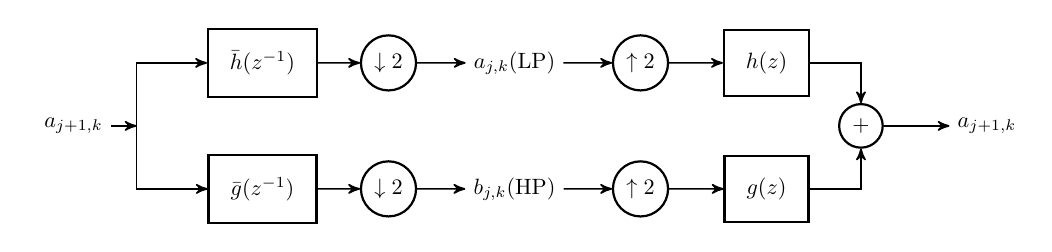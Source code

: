\usetikzlibrary{automata,arrows,positioning,calc}

\begin{tikzpicture}[->, >=stealth', auto, semithick, node distance=2cm, scale = 0.8]

%\draw[step=1.0,black,thin,xshift=0.0cm,yshift=0.0cm] (-1,-3) grid (15,3);

%\useasboundingbox (0,-0.5) rectangle (12.5,1.5);

%\tikzset{every node/.style={scale=0.7}}

\tikzstyle{every state}=[fill=white,draw=black,thick,text=black, scale = 0.8]
\tikzstyle{block}=[rectangle, inner sep=10pt, fill=white,draw=black,thick,text=black, scale = 0.8]
\tikzstyle{square}=[rectangle, fill=white,draw=black,thick,text=black, minimum height = 0.8cm, minimum width = 0.8cm, scale = 0.8]
\tikzstyle{round}=[circle, fill=white,draw=black,thick,text=black, scale = 0.8]
\tikzstyle{dots}=[fill=white,thick,text=black,scale=0.8]

\node[dots] (start) at (0,0) {$a_{j+1,k}$};

\coordinate     (split) at (1,0);

\node[block] (h1) at (3,1) {$\bar h(z^{-1})$};
\node[block] (h2) at (3,-1) {$\bar g(z^{-1})$};

\node[round] (d1) [right of=h1] {$\downarrow 2$};
\node[round] (d2) [right of=h2] {$\downarrow 2$};

\node[dots] (dots1) [right of=d1] {$a_{j,k} \- \text{(LP)}$};
\node[dots] (dots2) [right of=d2] {$b_{j,k} \- \text{(HP)}$};

\node[round] (u1) [right of=dots1] {$\uparrow 2$};
\node[round] (u2) [right of=dots2] {$\uparrow 2$};

\node[block] (hh1) [right of=u1] {$ h(z)$};
\node[block] (hh2) [right of=u2] {$ g(z)$};

\node[round] (combine) at (12.5,0) {$+$};

\node[dots, right of=combine, node distance=2cm] (end) {$a_{j+1,k}$} ;

%\node[state]  (w1)          {$\omega_1$};
%
%\node[state]  (w0)    [left of=w1]                   {$\omega_0$};
%
%\node[state]  (w2)    [right of=w1]      {$\omega_2$};
%\node[dots]   (dotss) [right of=w2]      {...};
%\node[state]  (w5)    [right of=dotss]   {$\omega_5$};
%\node[state]  (w6)    [right of=w5]      {$\omega_6$};
%

\draw[->] (start) -- node {}(split);

\draw[->] (split) |- node {}(h1);
\draw[->] (split) |- node {}(h2);

\draw[->] (h1) -- node {}(d1);
\draw[->] (h2) -- node {}(d2);

\draw[->] (d1) -- node {}(dots1);
\draw[->] (d2) -- node {}(dots2);

\draw[->] (dots1) -- node {}(u1);
\draw[->] (dots2) -- node {}(u2);

\draw[->] (u1) -- node {}(hh1);
\draw[->] (u2) -- node {}(hh2);

\draw[->] (hh1) -| node {}(combine);
\draw[->] (hh2) -| node {}(combine);

\draw[->] (combine) -- node {}(end);

%\path
%(start) edge[]       (split)
%     
%(split) edge[]     (w1);
%     
%(w1) edge[loop above]    node{$A_{1,1}$}     (w1)
%     edge[bend left]     node{$A_{1,2}$}     (w2)
%     
%(w2) edge[loop above]    node{$A_{2,2}$}     (w2)
%     edge[bend left]     node{$A_{2,3}$}     (dotss)
%
%(dotss) edge[bend left]    node{$A_{4,5}$}     (w5)
%     
%(w5) edge[loop above]    node{$A_{5,5}$}     (w5)
%     edge[bend left]     node{$A_{5,6}$}     (w6)
%     
%(w6) edge[loop above]    node{$A_{6,6}$}     (w6);


\end{tikzpicture}